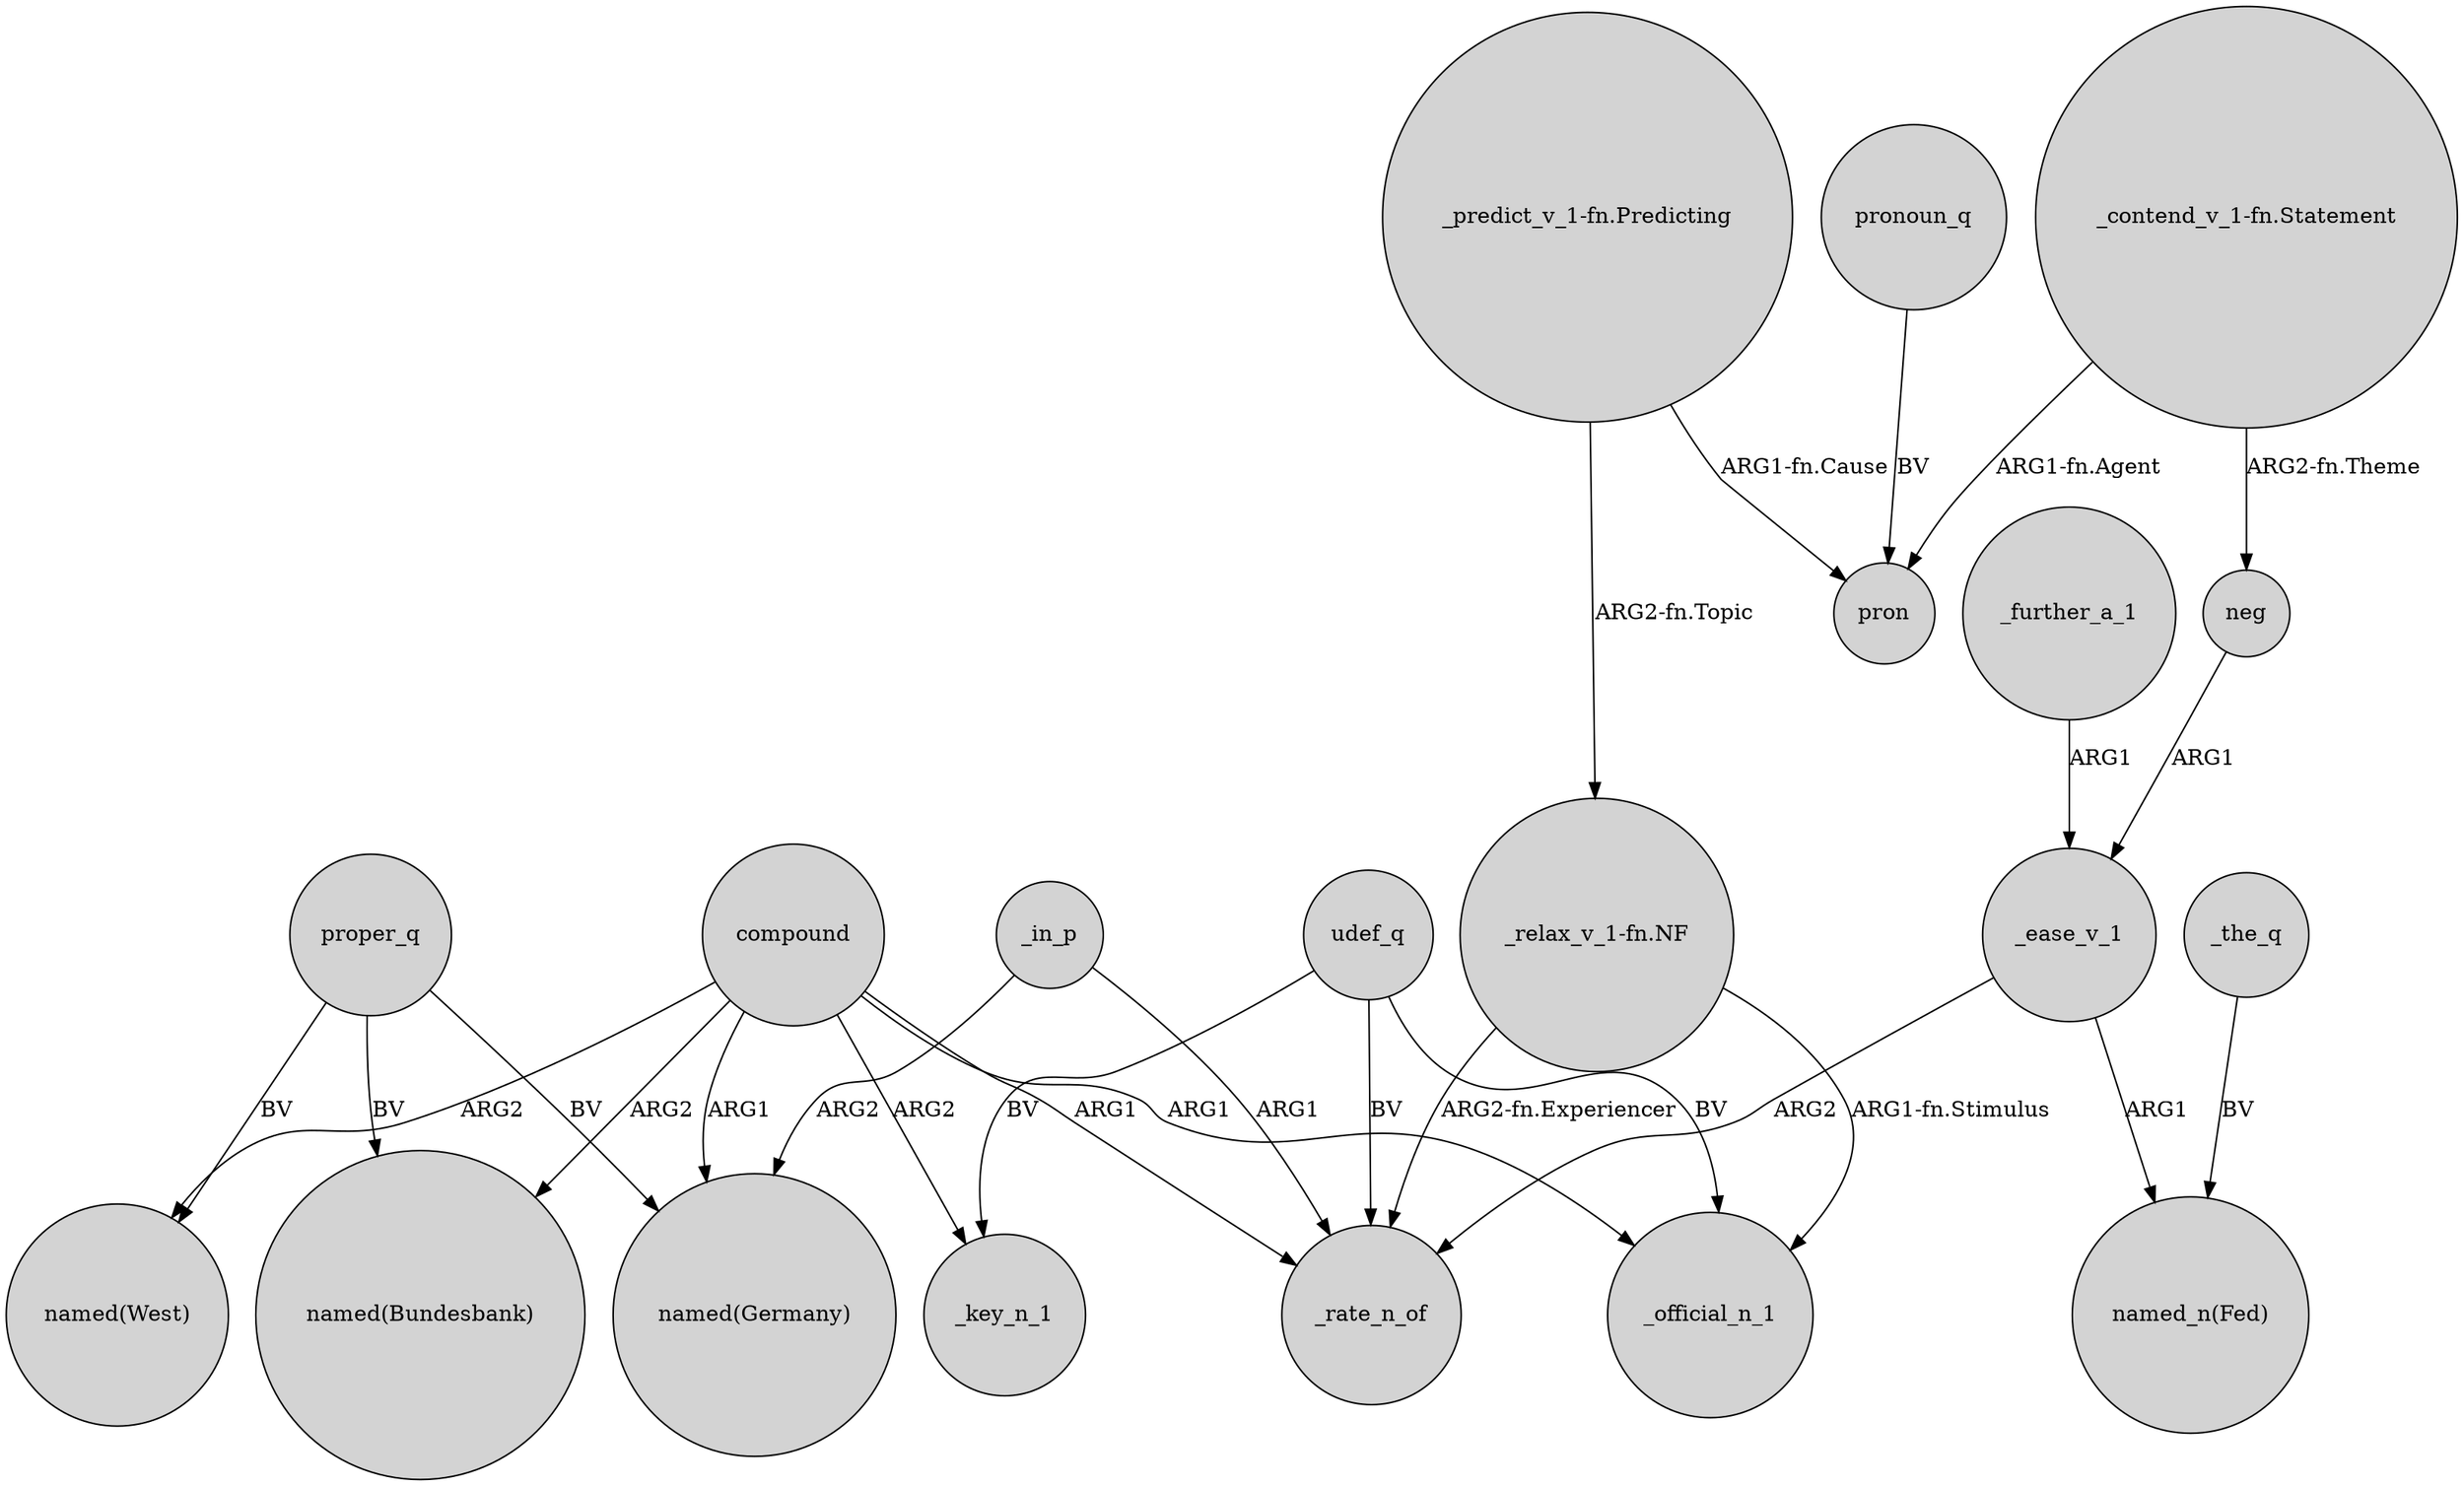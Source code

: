 digraph {
	node [shape=circle style=filled]
	"_relax_v_1-fn.NF" -> _rate_n_of [label="ARG2-fn.Experiencer"]
	compound -> "named(West)" [label=ARG2]
	_the_q -> "named_n(Fed)" [label=BV]
	compound -> _key_n_1 [label=ARG2]
	proper_q -> "named(Germany)" [label=BV]
	udef_q -> _key_n_1 [label=BV]
	"_relax_v_1-fn.NF" -> _official_n_1 [label="ARG1-fn.Stimulus"]
	compound -> "named(Bundesbank)" [label=ARG2]
	"_predict_v_1-fn.Predicting" -> "_relax_v_1-fn.NF" [label="ARG2-fn.Topic"]
	compound -> _rate_n_of [label=ARG1]
	"_contend_v_1-fn.Statement" -> pron [label="ARG1-fn.Agent"]
	udef_q -> _rate_n_of [label=BV]
	_in_p -> "named(Germany)" [label=ARG2]
	proper_q -> "named(West)" [label=BV]
	"_contend_v_1-fn.Statement" -> neg [label="ARG2-fn.Theme"]
	_ease_v_1 -> "named_n(Fed)" [label=ARG1]
	pronoun_q -> pron [label=BV]
	udef_q -> _official_n_1 [label=BV]
	compound -> "named(Germany)" [label=ARG1]
	compound -> _official_n_1 [label=ARG1]
	_in_p -> _rate_n_of [label=ARG1]
	_ease_v_1 -> _rate_n_of [label=ARG2]
	_further_a_1 -> _ease_v_1 [label=ARG1]
	neg -> _ease_v_1 [label=ARG1]
	proper_q -> "named(Bundesbank)" [label=BV]
	"_predict_v_1-fn.Predicting" -> pron [label="ARG1-fn.Cause"]
}
